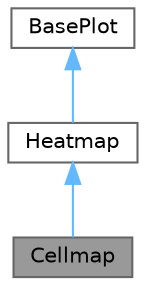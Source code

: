 digraph "Cellmap"
{
 // LATEX_PDF_SIZE
  bgcolor="transparent";
  edge [fontname=Helvetica,fontsize=10,labelfontname=Helvetica,labelfontsize=10];
  node [fontname=Helvetica,fontsize=10,shape=box,height=0.2,width=0.4];
  Node1 [label="Cellmap",height=0.2,width=0.4,color="gray40", fillcolor="grey60", style="filled", fontcolor="black",tooltip=" "];
  Node2 -> Node1 [dir="back",color="steelblue1",style="solid"];
  Node2 [label="Heatmap",height=0.2,width=0.4,color="gray40", fillcolor="white", style="filled",URL="$class_heatmap.html",tooltip=" "];
  Node3 -> Node2 [dir="back",color="steelblue1",style="solid"];
  Node3 [label="BasePlot",height=0.2,width=0.4,color="gray40", fillcolor="white", style="filled",tooltip=" "];
}
